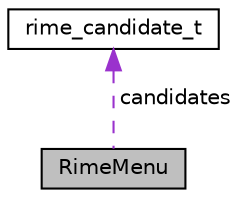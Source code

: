 digraph "RimeMenu"
{
  edge [fontname="Helvetica",fontsize="10",labelfontname="Helvetica",labelfontsize="10"];
  node [fontname="Helvetica",fontsize="10",shape=record];
  Node1 [label="RimeMenu",height=0.2,width=0.4,color="black", fillcolor="grey75", style="filled" fontcolor="black"];
  Node2 -> Node1 [dir="back",color="darkorchid3",fontsize="10",style="dashed",label=" candidates" ,fontname="Helvetica"];
  Node2 [label="rime_candidate_t",height=0.2,width=0.4,color="black", fillcolor="white", style="filled",URL="$a00136.html"];
}
